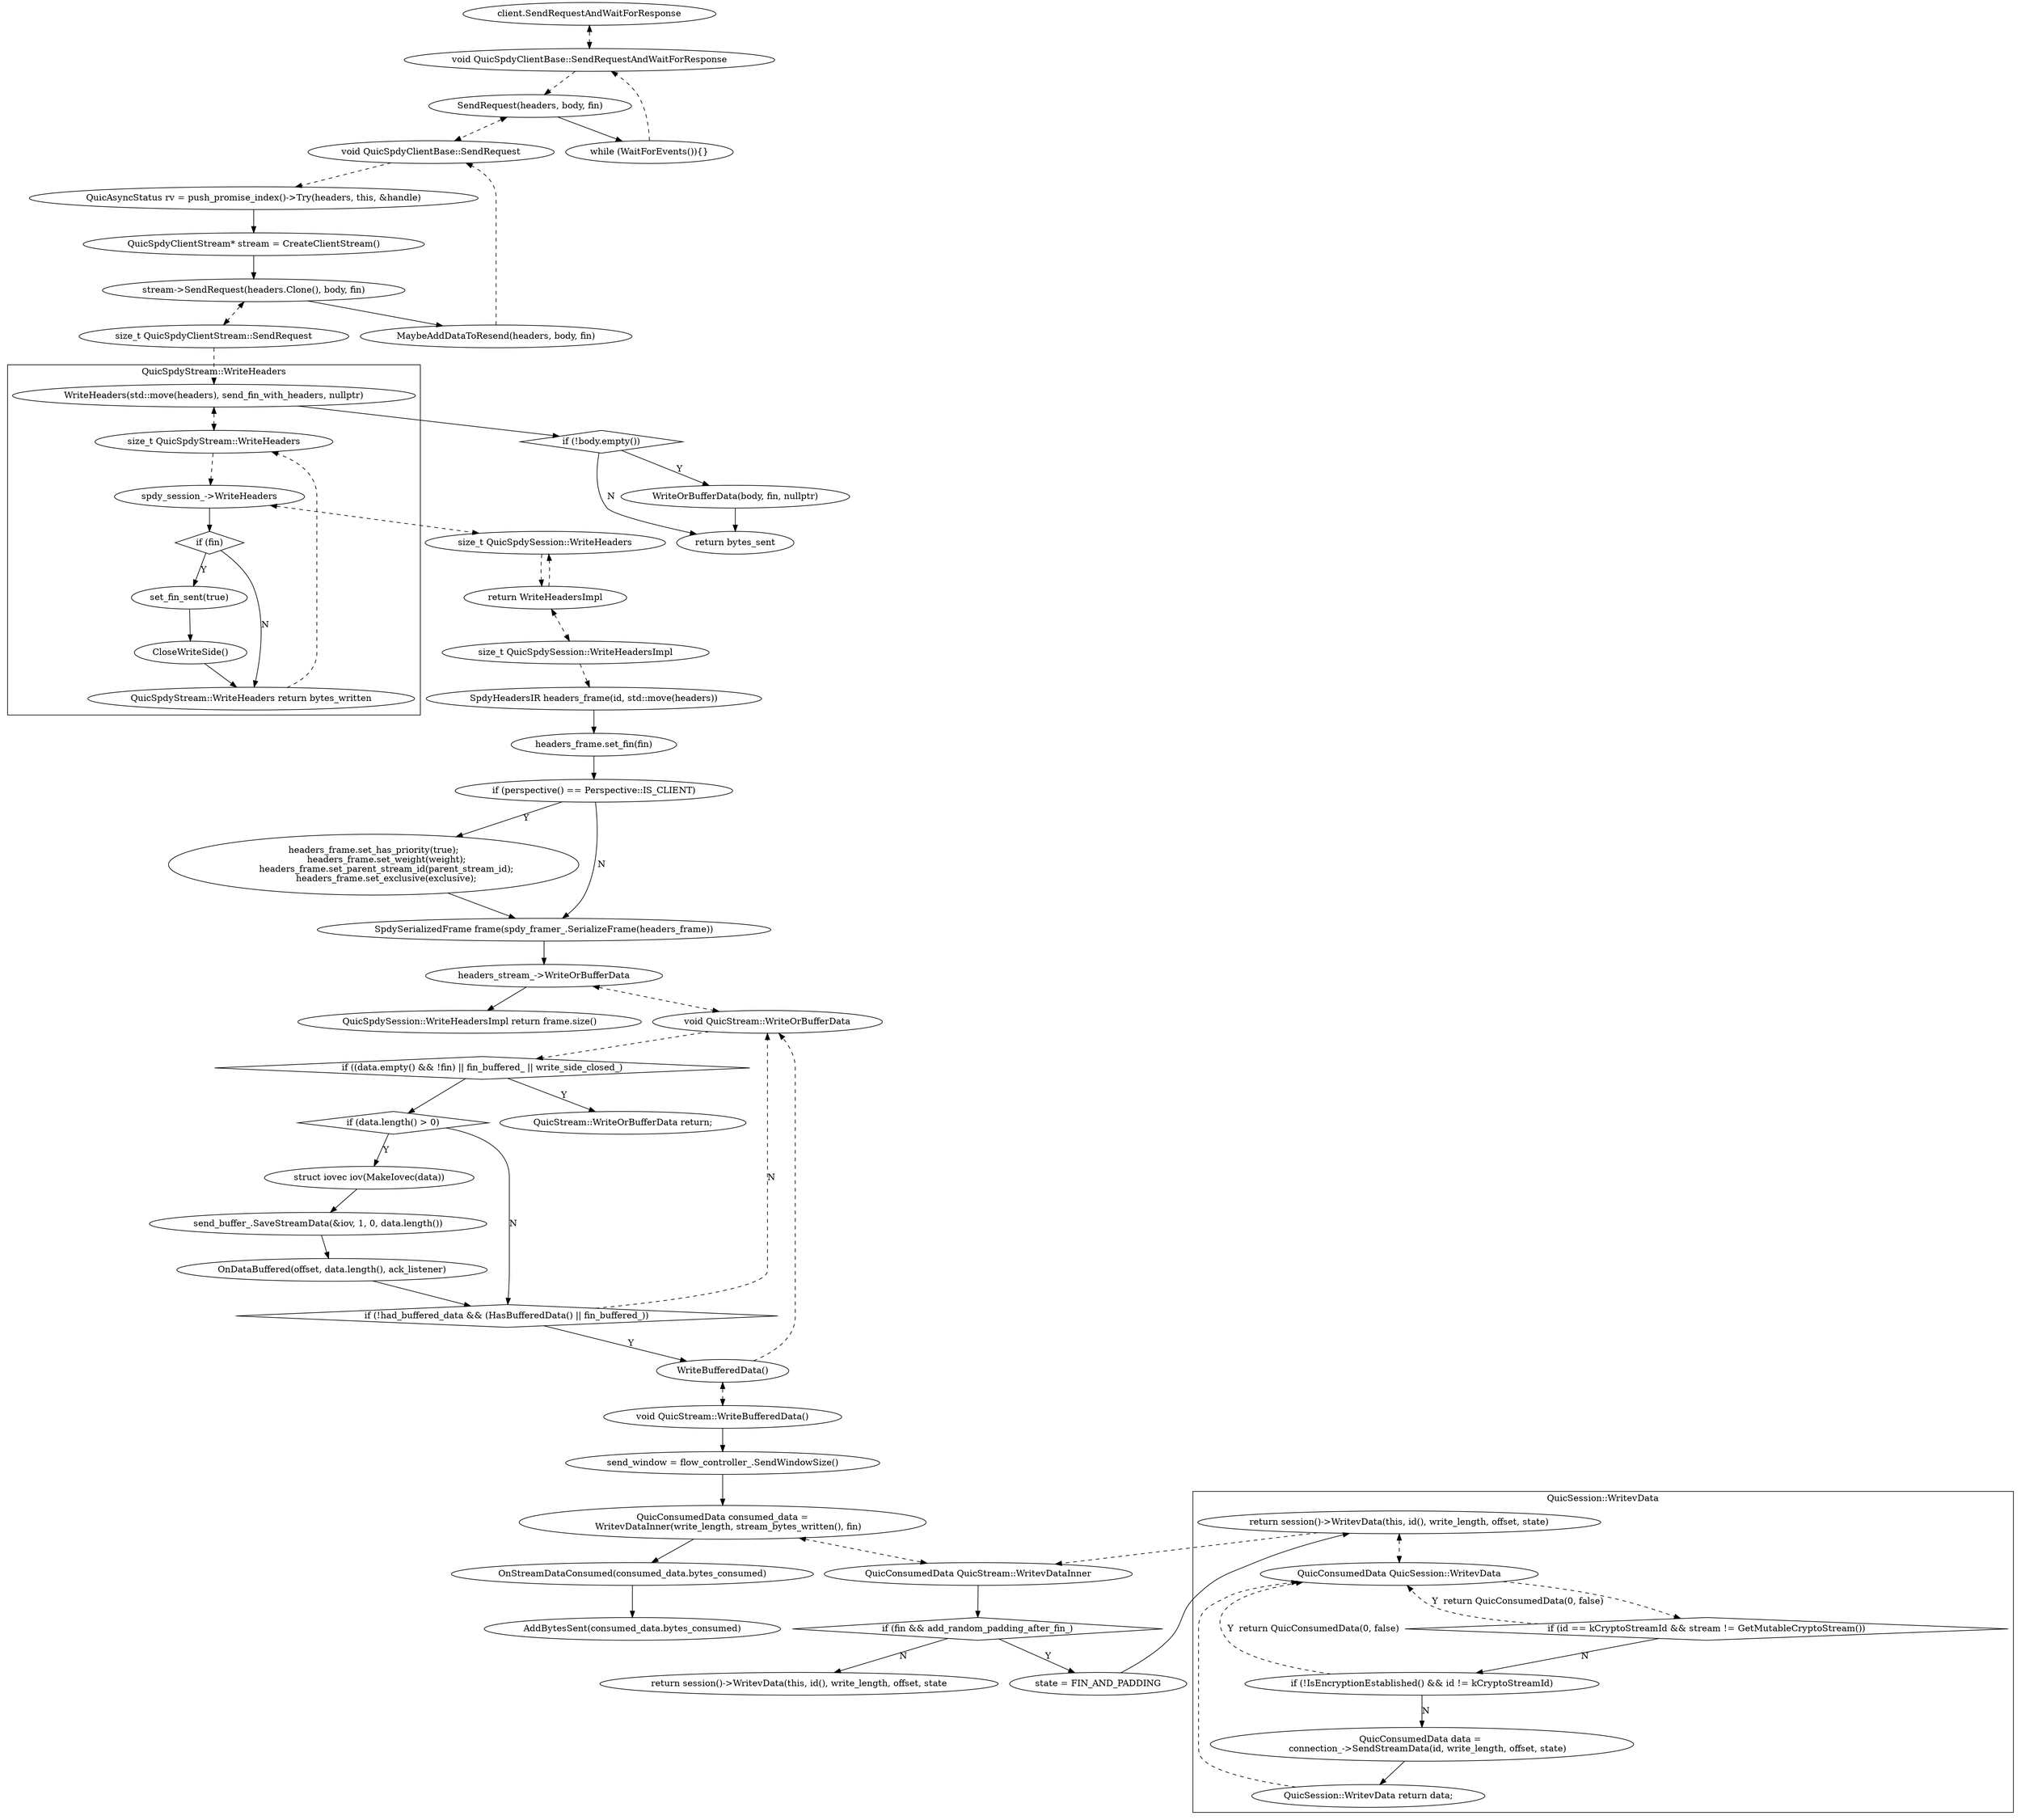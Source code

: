 digraph {
    "client.SendRequestAndWaitForResponse"->"void QuicSpdyClientBase::SendRequestAndWaitForResponse"[dir=both,style=dashed];
    "void QuicSpdyClientBase::SendRequestAndWaitForResponse"->"SendRequest(headers, body, fin)"[style=dashed];
    "SendRequest(headers, body, fin)"->"while (WaitForEvents()){}";
    "while (WaitForEvents()){}"->"void QuicSpdyClientBase::SendRequestAndWaitForResponse"[style=dashed];

    "SendRequest(headers, body, fin)"->"void QuicSpdyClientBase::SendRequest"[dir=both, style=dashed];
    "void QuicSpdyClientBase::SendRequest"->"QuicAsyncStatus rv = push_promise_index()->Try(headers, this, &handle)"[style=dashed];
    "QuicAsyncStatus rv = push_promise_index()->Try(headers, this, &handle)"->"QuicSpdyClientStream* stream = CreateClientStream()";
    "QuicSpdyClientStream* stream = CreateClientStream()"->"stream->SendRequest(headers.Clone(), body, fin)";
    "stream->SendRequest(headers.Clone(), body, fin)"->"MaybeAddDataToResend(headers, body, fin)";
    "MaybeAddDataToResend(headers, body, fin)"->"void QuicSpdyClientBase::SendRequest"[style=dashed];

    subgraph {
        "if (!body.empty())"[shape=diamond];
        "stream->SendRequest(headers.Clone(), body, fin)"->"size_t QuicSpdyClientStream::SendRequest"[dir=both, style=dashed];
        "size_t QuicSpdyClientStream::SendRequest"->"WriteHeaders(std::move(headers), send_fin_with_headers, nullptr)"[style=dashed];
        "WriteHeaders(std::move(headers), send_fin_with_headers, nullptr)"->"if (!body.empty())";
        "if (!body.empty())"->"WriteOrBufferData(body, fin, nullptr)"[label=Y];
        "if (!body.empty())"->"return bytes_sent"[label=N];
        "WriteOrBufferData(body, fin, nullptr)"->"return bytes_sent";
    }

    subgraph cluster_QuicSpdyStream_WriteHeaders{
    label = "QuicSpdyStream::WriteHeaders";
    "if (fin)"[shape=diamond];
    "WriteHeaders(std::move(headers), send_fin_with_headers, nullptr)"->"size_t QuicSpdyStream::WriteHeaders"[dir=both, style=dashed];
    "size_t QuicSpdyStream::WriteHeaders"->"spdy_session_->WriteHeaders"[style=dashed];
    "spdy_session_->WriteHeaders"->"if (fin)";
    "if (fin)"->"set_fin_sent(true)"[label=Y];
    "if (fin)"->"QuicSpdyStream::WriteHeaders return bytes_written"[label=N];
    "set_fin_sent(true)"->"CloseWriteSide()";
    "CloseWriteSide()"->"QuicSpdyStream::WriteHeaders return bytes_written";
    "QuicSpdyStream::WriteHeaders return bytes_written"->"size_t QuicSpdyStream::WriteHeaders"[style=dashed];
    }
    subgraph {
    "spdy_session_->WriteHeaders"->"size_t QuicSpdySession::WriteHeaders"[dir=both, style=dashed];
    "size_t QuicSpdySession::WriteHeaders"->"return WriteHeadersImpl"[style=dashed];
    "return WriteHeadersImpl"->"size_t QuicSpdySession::WriteHeaders"[style=dashed];
    } 
    subgraph {
        "return WriteHeadersImpl"->"size_t QuicSpdySession::WriteHeadersImpl"[dir=both, style=dashed];
        "size_t QuicSpdySession::WriteHeadersImpl"->"SpdyHeadersIR headers_frame(id, std::move(headers))"[style=dashed];
        "SpdyHeadersIR headers_frame(id, std::move(headers))"->"headers_frame.set_fin(fin)";
        "headers_frame.set_fin(fin)"->"if (perspective() == Perspective::IS_CLIENT)";
        "if (perspective() == Perspective::IS_CLIENT)"->
        "headers_frame.set_has_priority(true);
         headers_frame.set_weight(weight);
         headers_frame.set_parent_stream_id(parent_stream_id);
         headers_frame.set_exclusive(exclusive);"[label=Y];
        "if (perspective() == Perspective::IS_CLIENT)"->
        "SpdySerializedFrame frame(spdy_framer_.SerializeFrame(headers_frame))"[label=N];
        "headers_frame.set_has_priority(true);
         headers_frame.set_weight(weight);
         headers_frame.set_parent_stream_id(parent_stream_id);
         headers_frame.set_exclusive(exclusive);"->
        "SpdySerializedFrame frame(spdy_framer_.SerializeFrame(headers_frame))";
        "SpdySerializedFrame frame(spdy_framer_.SerializeFrame(headers_frame))"->
        "headers_stream_->WriteOrBufferData";
        "headers_stream_->WriteOrBufferData"->"QuicSpdySession::WriteHeadersImpl return frame.size()";
        "QuicSpdySession::WriteHeadersImpl return frame.size()";
    }

    subgraph {
    "if ((data.empty() && !fin) || fin_buffered_ || write_side_closed_)"[shape=diamond];
    "if (data.length() > 0)"[shape=diamond];
    "if (!had_buffered_data && (HasBufferedData() || fin_buffered_))"[shape=diamond];

    "headers_stream_->WriteOrBufferData"->"void QuicStream::WriteOrBufferData"[dir=both, style=dashed];
    "void QuicStream::WriteOrBufferData"->"if ((data.empty() && !fin) || fin_buffered_ || write_side_closed_)"[style=dashed];
    "if ((data.empty() && !fin) || fin_buffered_ || write_side_closed_)"->"QuicStream::WriteOrBufferData return;"[label=Y];
    "if ((data.empty() && !fin) || fin_buffered_ || write_side_closed_)"->"if (data.length() > 0)";
    "if (data.length() > 0)"->"struct iovec iov(MakeIovec(data))"[label=Y];
    "struct iovec iov(MakeIovec(data))"->"send_buffer_.SaveStreamData(&iov, 1, 0, data.length())";
    "send_buffer_.SaveStreamData(&iov, 1, 0, data.length())"->"OnDataBuffered(offset, data.length(), ack_listener)"
    "OnDataBuffered(offset, data.length(), ack_listener)"->"if (!had_buffered_data && (HasBufferedData() || fin_buffered_))";
    "if (data.length() > 0)"->"if (!had_buffered_data && (HasBufferedData() || fin_buffered_))"[label=N];

    "if (!had_buffered_data && (HasBufferedData() || fin_buffered_))"->"WriteBufferedData()"[label=Y];
    "WriteBufferedData()"->"void QuicStream::WriteOrBufferData"[style=dashed];
    "if (!had_buffered_data && (HasBufferedData() || fin_buffered_))"->"void QuicStream::WriteOrBufferData"[label=N, style=dashed];
    }

    subgraph {
    "WriteBufferedData()"->"void QuicStream::WriteBufferedData()"[dir=both, style=dashed];
    "void QuicStream::WriteBufferedData()"->"send_window = flow_controller_.SendWindowSize()";
    "send_window = flow_controller_.SendWindowSize()"->
    "QuicConsumedData consumed_data =
    WritevDataInner(write_length, stream_bytes_written(), fin)";
    "QuicConsumedData consumed_data =
    WritevDataInner(write_length, stream_bytes_written(), fin)"->"OnStreamDataConsumed(consumed_data.bytes_consumed)";
    "OnStreamDataConsumed(consumed_data.bytes_consumed)"->"AddBytesSent(consumed_data.bytes_consumed)";
    //"AddBytesSent(consumed_data.bytes_consumed)"->
    }

    subgraph {
    "if (fin && add_random_padding_after_fin_)"[shape=diamond];

    "QuicConsumedData consumed_data =
    WritevDataInner(write_length, stream_bytes_written(), fin)"->
    "QuicConsumedData QuicStream::WritevDataInner"[dir=both, style=dashed];
    "QuicConsumedData QuicStream::WritevDataInner"->"if (fin && add_random_padding_after_fin_)";
    "if (fin && add_random_padding_after_fin_)"->"state = FIN_AND_PADDING"[label=Y];
    "if (fin && add_random_padding_after_fin_)"->"return session()->WritevData(this, id(), write_length, offset, state"[label=N];
    "state = FIN_AND_PADDING"->"return session()->WritevData(this, id(), write_length, offset, state)";
    "return session()->WritevData(this, id(), write_length, offset, state)"->"QuicConsumedData QuicStream::WritevDataInner"[style=dashed];
    } 

    subgraph cluster_QuicSession_WritevData {
    label = "QuicSession::WritevData";
    "if (id == kCryptoStreamId && stream != GetMutableCryptoStream())"[shape=diamond];

    "return session()->WritevData(this, id(), write_length, offset, state)"->
    "QuicConsumedData QuicSession::WritevData"[dir=both, style=dashed];
    "QuicConsumedData QuicSession::WritevData"->"if (id == kCryptoStreamId && stream != GetMutableCryptoStream())"[style=dashed];
    "if (id == kCryptoStreamId && stream != GetMutableCryptoStream())"->
    "QuicConsumedData QuicSession::WritevData"[label="Y  return QuicConsumedData(0, false)",style=dashed];
    "if (id == kCryptoStreamId && stream != GetMutableCryptoStream())"->
    "if (!IsEncryptionEstablished() && id != kCryptoStreamId)"[label=N];
    "if (!IsEncryptionEstablished() && id != kCryptoStreamId)"->
    "QuicConsumedData QuicSession::WritevData"[label="Y  return QuicConsumedData(0, false)",style=dashed];
    "if (!IsEncryptionEstablished() && id != kCryptoStreamId)"->
    "QuicConsumedData data = 
    connection_->SendStreamData(id, write_length, offset, state)"[label=N];
    "QuicConsumedData data = 
    connection_->SendStreamData(id, write_length, offset, state)"->
    "QuicSession::WritevData return data;";
    "QuicSession::WritevData return data;"->"QuicConsumedData QuicSession::WritevData"[style=dashed];
    }

}
